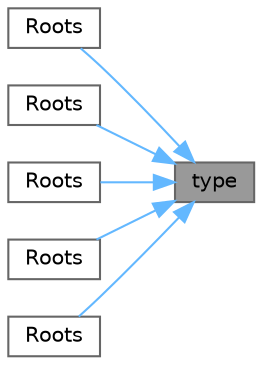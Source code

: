 digraph "type"
{
 // LATEX_PDF_SIZE
  bgcolor="transparent";
  edge [fontname=Helvetica,fontsize=10,labelfontname=Helvetica,labelfontsize=10];
  node [fontname=Helvetica,fontsize=10,shape=box,height=0.2,width=0.4];
  rankdir="RL";
  Node1 [id="Node000001",label="type",height=0.2,width=0.4,color="gray40", fillcolor="grey60", style="filled", fontcolor="black",tooltip=" "];
  Node1 -> Node2 [id="edge1_Node000001_Node000002",dir="back",color="steelblue1",style="solid",tooltip=" "];
  Node2 [id="Node000002",label="Roots",height=0.2,width=0.4,color="grey40", fillcolor="white", style="filled",URL="$classFoam_1_1Roots.html#adb882ed5b3d0b397b93b2b3d343f69ab",tooltip=" "];
  Node1 -> Node3 [id="edge2_Node000001_Node000003",dir="back",color="steelblue1",style="solid",tooltip=" "];
  Node3 [id="Node000003",label="Roots",height=0.2,width=0.4,color="grey40", fillcolor="white", style="filled",URL="$classFoam_1_1Roots.html#a532f071a89c08230f0325091e701d811",tooltip=" "];
  Node1 -> Node4 [id="edge3_Node000001_Node000004",dir="back",color="steelblue1",style="solid",tooltip=" "];
  Node4 [id="Node000004",label="Roots",height=0.2,width=0.4,color="grey40", fillcolor="white", style="filled",URL="$classFoam_1_1Roots.html#a4dc3736e830eacee5d0898281a7d2229",tooltip=" "];
  Node1 -> Node5 [id="edge4_Node000001_Node000005",dir="back",color="steelblue1",style="solid",tooltip=" "];
  Node5 [id="Node000005",label="Roots",height=0.2,width=0.4,color="grey40", fillcolor="white", style="filled",URL="$classFoam_1_1Roots.html#a56d3be7b5d66c62d2d0ca7f87bdb471d",tooltip=" "];
  Node1 -> Node6 [id="edge5_Node000001_Node000006",dir="back",color="steelblue1",style="solid",tooltip=" "];
  Node6 [id="Node000006",label="Roots",height=0.2,width=0.4,color="grey40", fillcolor="white", style="filled",URL="$classFoam_1_1Roots.html#a51c1c1ad32d4ac56b09fa23e5baa019d",tooltip=" "];
}
